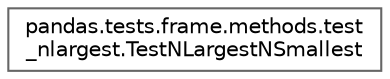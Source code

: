 digraph "Graphical Class Hierarchy"
{
 // LATEX_PDF_SIZE
  bgcolor="transparent";
  edge [fontname=Helvetica,fontsize=10,labelfontname=Helvetica,labelfontsize=10];
  node [fontname=Helvetica,fontsize=10,shape=box,height=0.2,width=0.4];
  rankdir="LR";
  Node0 [id="Node000000",label="pandas.tests.frame.methods.test\l_nlargest.TestNLargestNSmallest",height=0.2,width=0.4,color="grey40", fillcolor="white", style="filled",URL="$d6/d4b/classpandas_1_1tests_1_1frame_1_1methods_1_1test__nlargest_1_1TestNLargestNSmallest.html",tooltip=" "];
}
